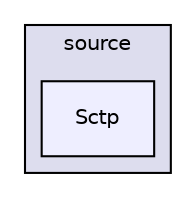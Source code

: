 digraph "/src/src/source/Sctp" {
  compound=true
  node [ fontsize="10", fontname="Helvetica"];
  edge [ labelfontsize="10", labelfontname="Helvetica"];
  subgraph clusterdir_94e7a0fbe7f8eaf7f05ee7b02c647e9f {
    graph [ bgcolor="#ddddee", pencolor="black", label="source" fontname="Helvetica", fontsize="10", URL="dir_94e7a0fbe7f8eaf7f05ee7b02c647e9f.html"]
  dir_53b2cef5b3b546e023f8b7044075372b [shape=box, label="Sctp", style="filled", fillcolor="#eeeeff", pencolor="black", URL="dir_53b2cef5b3b546e023f8b7044075372b.html"];
  }
}

